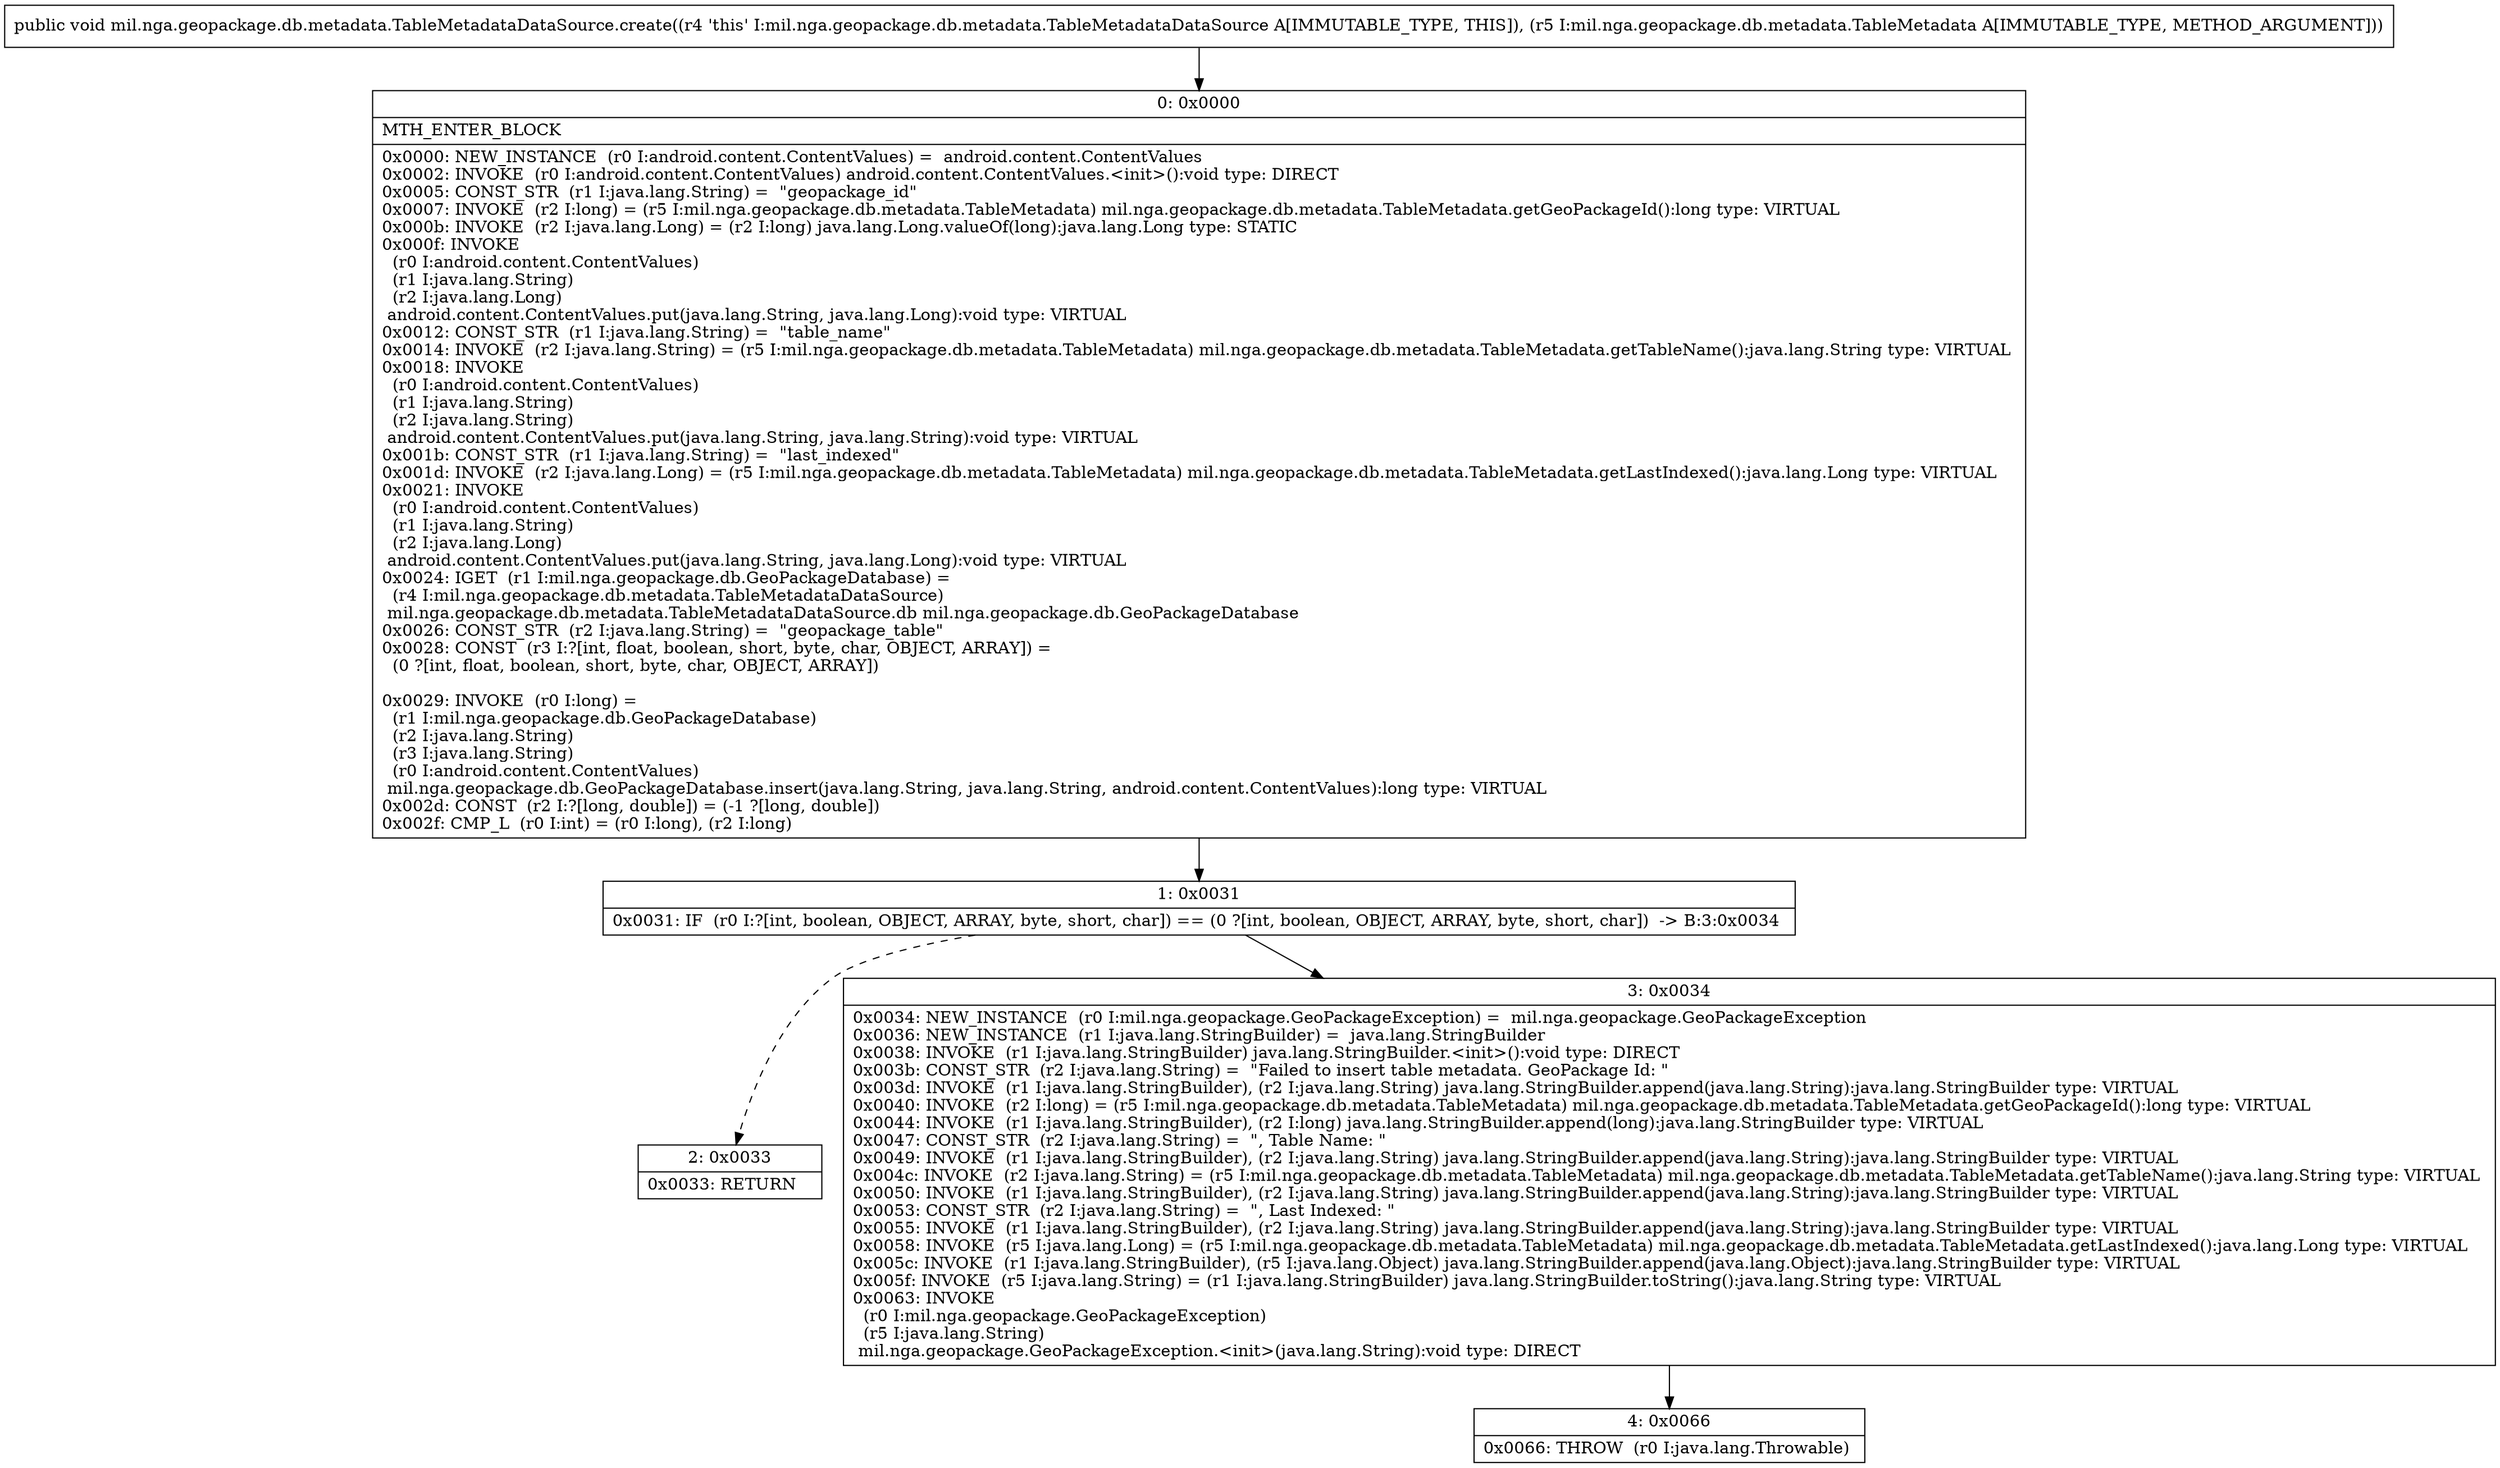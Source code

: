 digraph "CFG formil.nga.geopackage.db.metadata.TableMetadataDataSource.create(Lmil\/nga\/geopackage\/db\/metadata\/TableMetadata;)V" {
Node_0 [shape=record,label="{0\:\ 0x0000|MTH_ENTER_BLOCK\l|0x0000: NEW_INSTANCE  (r0 I:android.content.ContentValues) =  android.content.ContentValues \l0x0002: INVOKE  (r0 I:android.content.ContentValues) android.content.ContentValues.\<init\>():void type: DIRECT \l0x0005: CONST_STR  (r1 I:java.lang.String) =  \"geopackage_id\" \l0x0007: INVOKE  (r2 I:long) = (r5 I:mil.nga.geopackage.db.metadata.TableMetadata) mil.nga.geopackage.db.metadata.TableMetadata.getGeoPackageId():long type: VIRTUAL \l0x000b: INVOKE  (r2 I:java.lang.Long) = (r2 I:long) java.lang.Long.valueOf(long):java.lang.Long type: STATIC \l0x000f: INVOKE  \l  (r0 I:android.content.ContentValues)\l  (r1 I:java.lang.String)\l  (r2 I:java.lang.Long)\l android.content.ContentValues.put(java.lang.String, java.lang.Long):void type: VIRTUAL \l0x0012: CONST_STR  (r1 I:java.lang.String) =  \"table_name\" \l0x0014: INVOKE  (r2 I:java.lang.String) = (r5 I:mil.nga.geopackage.db.metadata.TableMetadata) mil.nga.geopackage.db.metadata.TableMetadata.getTableName():java.lang.String type: VIRTUAL \l0x0018: INVOKE  \l  (r0 I:android.content.ContentValues)\l  (r1 I:java.lang.String)\l  (r2 I:java.lang.String)\l android.content.ContentValues.put(java.lang.String, java.lang.String):void type: VIRTUAL \l0x001b: CONST_STR  (r1 I:java.lang.String) =  \"last_indexed\" \l0x001d: INVOKE  (r2 I:java.lang.Long) = (r5 I:mil.nga.geopackage.db.metadata.TableMetadata) mil.nga.geopackage.db.metadata.TableMetadata.getLastIndexed():java.lang.Long type: VIRTUAL \l0x0021: INVOKE  \l  (r0 I:android.content.ContentValues)\l  (r1 I:java.lang.String)\l  (r2 I:java.lang.Long)\l android.content.ContentValues.put(java.lang.String, java.lang.Long):void type: VIRTUAL \l0x0024: IGET  (r1 I:mil.nga.geopackage.db.GeoPackageDatabase) = \l  (r4 I:mil.nga.geopackage.db.metadata.TableMetadataDataSource)\l mil.nga.geopackage.db.metadata.TableMetadataDataSource.db mil.nga.geopackage.db.GeoPackageDatabase \l0x0026: CONST_STR  (r2 I:java.lang.String) =  \"geopackage_table\" \l0x0028: CONST  (r3 I:?[int, float, boolean, short, byte, char, OBJECT, ARRAY]) = \l  (0 ?[int, float, boolean, short, byte, char, OBJECT, ARRAY])\l \l0x0029: INVOKE  (r0 I:long) = \l  (r1 I:mil.nga.geopackage.db.GeoPackageDatabase)\l  (r2 I:java.lang.String)\l  (r3 I:java.lang.String)\l  (r0 I:android.content.ContentValues)\l mil.nga.geopackage.db.GeoPackageDatabase.insert(java.lang.String, java.lang.String, android.content.ContentValues):long type: VIRTUAL \l0x002d: CONST  (r2 I:?[long, double]) = (\-1 ?[long, double]) \l0x002f: CMP_L  (r0 I:int) = (r0 I:long), (r2 I:long) \l}"];
Node_1 [shape=record,label="{1\:\ 0x0031|0x0031: IF  (r0 I:?[int, boolean, OBJECT, ARRAY, byte, short, char]) == (0 ?[int, boolean, OBJECT, ARRAY, byte, short, char])  \-\> B:3:0x0034 \l}"];
Node_2 [shape=record,label="{2\:\ 0x0033|0x0033: RETURN   \l}"];
Node_3 [shape=record,label="{3\:\ 0x0034|0x0034: NEW_INSTANCE  (r0 I:mil.nga.geopackage.GeoPackageException) =  mil.nga.geopackage.GeoPackageException \l0x0036: NEW_INSTANCE  (r1 I:java.lang.StringBuilder) =  java.lang.StringBuilder \l0x0038: INVOKE  (r1 I:java.lang.StringBuilder) java.lang.StringBuilder.\<init\>():void type: DIRECT \l0x003b: CONST_STR  (r2 I:java.lang.String) =  \"Failed to insert table metadata. GeoPackage Id: \" \l0x003d: INVOKE  (r1 I:java.lang.StringBuilder), (r2 I:java.lang.String) java.lang.StringBuilder.append(java.lang.String):java.lang.StringBuilder type: VIRTUAL \l0x0040: INVOKE  (r2 I:long) = (r5 I:mil.nga.geopackage.db.metadata.TableMetadata) mil.nga.geopackage.db.metadata.TableMetadata.getGeoPackageId():long type: VIRTUAL \l0x0044: INVOKE  (r1 I:java.lang.StringBuilder), (r2 I:long) java.lang.StringBuilder.append(long):java.lang.StringBuilder type: VIRTUAL \l0x0047: CONST_STR  (r2 I:java.lang.String) =  \", Table Name: \" \l0x0049: INVOKE  (r1 I:java.lang.StringBuilder), (r2 I:java.lang.String) java.lang.StringBuilder.append(java.lang.String):java.lang.StringBuilder type: VIRTUAL \l0x004c: INVOKE  (r2 I:java.lang.String) = (r5 I:mil.nga.geopackage.db.metadata.TableMetadata) mil.nga.geopackage.db.metadata.TableMetadata.getTableName():java.lang.String type: VIRTUAL \l0x0050: INVOKE  (r1 I:java.lang.StringBuilder), (r2 I:java.lang.String) java.lang.StringBuilder.append(java.lang.String):java.lang.StringBuilder type: VIRTUAL \l0x0053: CONST_STR  (r2 I:java.lang.String) =  \", Last Indexed: \" \l0x0055: INVOKE  (r1 I:java.lang.StringBuilder), (r2 I:java.lang.String) java.lang.StringBuilder.append(java.lang.String):java.lang.StringBuilder type: VIRTUAL \l0x0058: INVOKE  (r5 I:java.lang.Long) = (r5 I:mil.nga.geopackage.db.metadata.TableMetadata) mil.nga.geopackage.db.metadata.TableMetadata.getLastIndexed():java.lang.Long type: VIRTUAL \l0x005c: INVOKE  (r1 I:java.lang.StringBuilder), (r5 I:java.lang.Object) java.lang.StringBuilder.append(java.lang.Object):java.lang.StringBuilder type: VIRTUAL \l0x005f: INVOKE  (r5 I:java.lang.String) = (r1 I:java.lang.StringBuilder) java.lang.StringBuilder.toString():java.lang.String type: VIRTUAL \l0x0063: INVOKE  \l  (r0 I:mil.nga.geopackage.GeoPackageException)\l  (r5 I:java.lang.String)\l mil.nga.geopackage.GeoPackageException.\<init\>(java.lang.String):void type: DIRECT \l}"];
Node_4 [shape=record,label="{4\:\ 0x0066|0x0066: THROW  (r0 I:java.lang.Throwable) \l}"];
MethodNode[shape=record,label="{public void mil.nga.geopackage.db.metadata.TableMetadataDataSource.create((r4 'this' I:mil.nga.geopackage.db.metadata.TableMetadataDataSource A[IMMUTABLE_TYPE, THIS]), (r5 I:mil.nga.geopackage.db.metadata.TableMetadata A[IMMUTABLE_TYPE, METHOD_ARGUMENT])) }"];
MethodNode -> Node_0;
Node_0 -> Node_1;
Node_1 -> Node_2[style=dashed];
Node_1 -> Node_3;
Node_3 -> Node_4;
}

